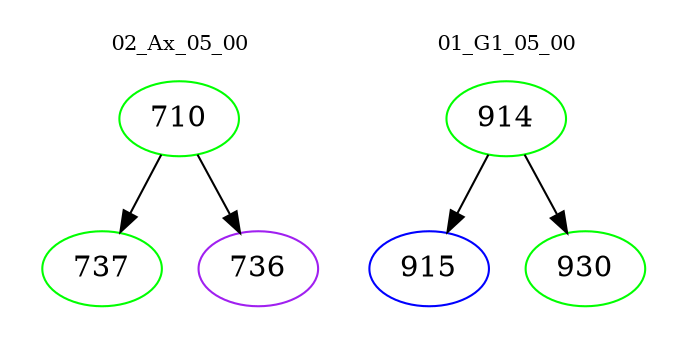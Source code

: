 digraph{
subgraph cluster_0 {
color = white
label = "02_Ax_05_00";
fontsize=10;
T0_710 [label="710", color="green"]
T0_710 -> T0_737 [color="black"]
T0_737 [label="737", color="green"]
T0_710 -> T0_736 [color="black"]
T0_736 [label="736", color="purple"]
}
subgraph cluster_1 {
color = white
label = "01_G1_05_00";
fontsize=10;
T1_914 [label="914", color="green"]
T1_914 -> T1_915 [color="black"]
T1_915 [label="915", color="blue"]
T1_914 -> T1_930 [color="black"]
T1_930 [label="930", color="green"]
}
}
